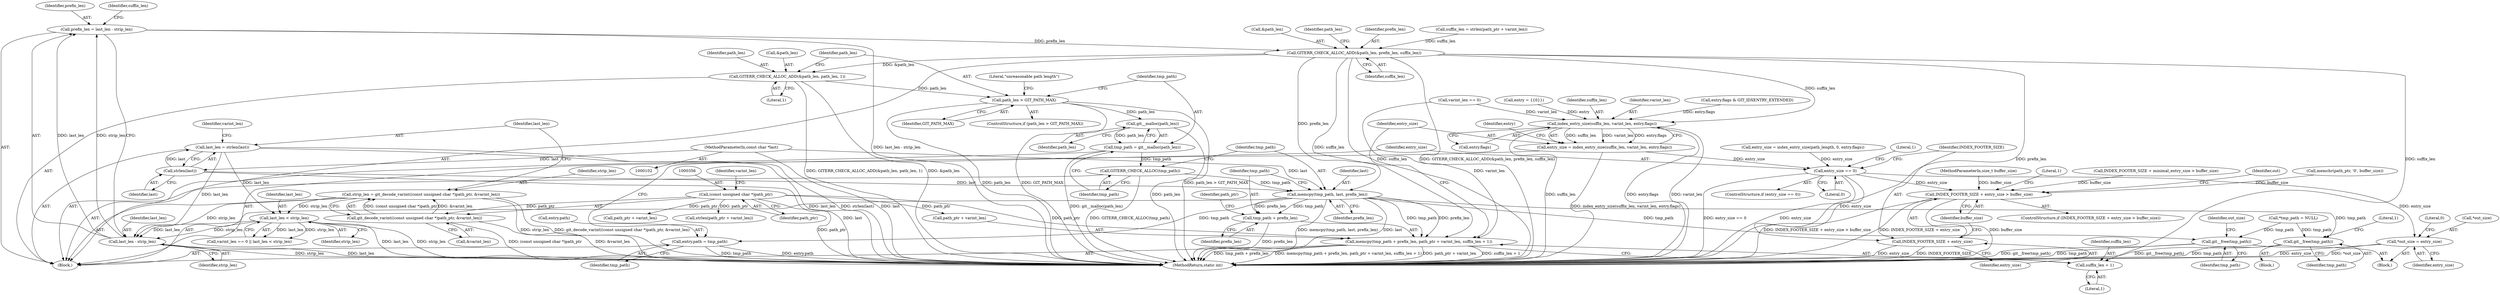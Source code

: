 digraph "0_libgit2_3db1af1f370295ad5355b8f64b865a2a357bcac0@integer" {
"1000375" [label="(Call,prefix_len = last_len - strip_len)"];
"1000377" [label="(Call,last_len - strip_len)"];
"1000360" [label="(Call,last_len = strlen(last))"];
"1000362" [label="(Call,strlen(last))"];
"1000108" [label="(MethodParameterIn,const char *last)"];
"1000369" [label="(Call,last_len < strip_len)"];
"1000352" [label="(Call,strip_len = git_decode_varint((const unsigned char *)path_ptr, &varint_len))"];
"1000354" [label="(Call,git_decode_varint((const unsigned char *)path_ptr, &varint_len))"];
"1000355" [label="(Call,(const unsigned char *)path_ptr)"];
"1000386" [label="(Call,GITERR_CHECK_ALLOC_ADD(&path_len, prefix_len, suffix_len))"];
"1000391" [label="(Call,GITERR_CHECK_ALLOC_ADD(&path_len, path_len, 1))"];
"1000397" [label="(Call,path_len > GIT_PATH_MAX)"];
"1000405" [label="(Call,git__malloc(path_len))"];
"1000403" [label="(Call,tmp_path = git__malloc(path_len))"];
"1000407" [label="(Call,GITERR_CHECK_ALLOC(tmp_path))"];
"1000409" [label="(Call,memcpy(tmp_path, last, prefix_len))"];
"1000413" [label="(Call,memcpy(tmp_path + prefix_len, path_ptr + varint_len, suffix_len + 1))"];
"1000414" [label="(Call,tmp_path + prefix_len)"];
"1000431" [label="(Call,entry.path = tmp_path)"];
"1000461" [label="(Call,git__free(tmp_path))"];
"1000466" [label="(Call,git__free(tmp_path))"];
"1000420" [label="(Call,suffix_len + 1)"];
"1000425" [label="(Call,index_entry_size(suffix_len, varint_len, entry.flags))"];
"1000423" [label="(Call,entry_size = index_entry_size(suffix_len, varint_len, entry.flags))"];
"1000437" [label="(Call,entry_size == 0)"];
"1000444" [label="(Call,INDEX_FOOTER_SIZE + entry_size > buffer_size)"];
"1000445" [label="(Call,INDEX_FOOTER_SIZE + entry_size)"];
"1000468" [label="(Call,*out_size = entry_size)"];
"1000369" [label="(Call,last_len < strip_len)"];
"1000387" [label="(Call,&path_len)"];
"1000465" [label="(Literal,1)"];
"1000345" [label="(Block,)"];
"1000395" [label="(Literal,1)"];
"1000422" [label="(Literal,1)"];
"1000461" [label="(Call,git__free(tmp_path))"];
"1000413" [label="(Call,memcpy(tmp_path + prefix_len, path_ptr + varint_len, suffix_len + 1))"];
"1000397" [label="(Call,path_len > GIT_PATH_MAX)"];
"1000108" [label="(MethodParameterIn,const char *last)"];
"1000354" [label="(Call,git_decode_varint((const unsigned char *)path_ptr, &varint_len))"];
"1000357" [label="(Identifier,path_ptr)"];
"1000377" [label="(Call,last_len - strip_len)"];
"1000404" [label="(Identifier,tmp_path)"];
"1000410" [label="(Identifier,tmp_path)"];
"1000425" [label="(Call,index_entry_size(suffix_len, varint_len, entry.flags))"];
"1000107" [label="(MethodParameterIn,size_t buffer_size)"];
"1000363" [label="(Identifier,last)"];
"1000329" [label="(Call,entry_size = index_entry_size(path_length, 0, entry.flags))"];
"1000386" [label="(Call,GITERR_CHECK_ALLOC_ADD(&path_len, prefix_len, suffix_len))"];
"1000392" [label="(Call,&path_len)"];
"1000420" [label="(Call,suffix_len + 1)"];
"1000407" [label="(Call,GITERR_CHECK_ALLOC(tmp_path))"];
"1000375" [label="(Call,prefix_len = last_len - strip_len)"];
"1000423" [label="(Call,entry_size = index_entry_size(suffix_len, varint_len, entry.flags))"];
"1000371" [label="(Identifier,strip_len)"];
"1000447" [label="(Identifier,entry_size)"];
"1000467" [label="(Identifier,tmp_path)"];
"1000451" [label="(Literal,1)"];
"1000390" [label="(Identifier,suffix_len)"];
"1000466" [label="(Call,git__free(tmp_path))"];
"1000361" [label="(Identifier,last_len)"];
"1000367" [label="(Identifier,varint_len)"];
"1000432" [label="(Call,entry.path)"];
"1000433" [label="(Identifier,entry)"];
"1000366" [label="(Call,varint_len == 0)"];
"1000353" [label="(Identifier,strip_len)"];
"1000437" [label="(Call,entry_size == 0)"];
"1000444" [label="(Call,INDEX_FOOTER_SIZE + entry_size > buffer_size)"];
"1000383" [label="(Call,path_ptr + varint_len)"];
"1000358" [label="(Call,&varint_len)"];
"1000462" [label="(Identifier,tmp_path)"];
"1000352" [label="(Call,strip_len = git_decode_varint((const unsigned char *)path_ptr, &varint_len))"];
"1000382" [label="(Call,strlen(path_ptr + varint_len))"];
"1000370" [label="(Identifier,last_len)"];
"1000359" [label="(Identifier,varint_len)"];
"1000393" [label="(Identifier,path_len)"];
"1000431" [label="(Call,entry.path = tmp_path)"];
"1000376" [label="(Identifier,prefix_len)"];
"1000474" [label="(MethodReturn,static int)"];
"1000130" [label="(Call,INDEX_FOOTER_SIZE + minimal_entry_size > buffer_size)"];
"1000417" [label="(Call,path_ptr + varint_len)"];
"1000415" [label="(Identifier,tmp_path)"];
"1000379" [label="(Identifier,strip_len)"];
"1000414" [label="(Call,tmp_path + prefix_len)"];
"1000443" [label="(ControlStructure,if (INDEX_FOOTER_SIZE + entry_size > buffer_size))"];
"1000416" [label="(Identifier,prefix_len)"];
"1000362" [label="(Call,strlen(last))"];
"1000402" [label="(Literal,\"unreasonable path length\")"];
"1000446" [label="(Identifier,INDEX_FOOTER_SIZE)"];
"1000389" [label="(Identifier,prefix_len)"];
"1000408" [label="(Identifier,tmp_path)"];
"1000427" [label="(Identifier,varint_len)"];
"1000471" [label="(Identifier,entry_size)"];
"1000411" [label="(Identifier,last)"];
"1000262" [label="(Call,entry.flags & GIT_IDXENTRY_EXTENDED)"];
"1000439" [label="(Literal,0)"];
"1000424" [label="(Identifier,entry_size)"];
"1000470" [label="(Identifier,out_size)"];
"1000436" [label="(ControlStructure,if (entry_size == 0))"];
"1000381" [label="(Identifier,suffix_len)"];
"1000412" [label="(Identifier,prefix_len)"];
"1000455" [label="(Identifier,out)"];
"1000115" [label="(Call,entry = {{0}})"];
"1000445" [label="(Call,INDEX_FOOTER_SIZE + entry_size)"];
"1000468" [label="(Call,*out_size = entry_size)"];
"1000469" [label="(Call,*out_size)"];
"1000391" [label="(Call,GITERR_CHECK_ALLOC_ADD(&path_len, path_len, 1))"];
"1000126" [label="(Call,*tmp_path = NULL)"];
"1000421" [label="(Identifier,suffix_len)"];
"1000403" [label="(Call,tmp_path = git__malloc(path_len))"];
"1000399" [label="(Identifier,GIT_PATH_MAX)"];
"1000448" [label="(Identifier,buffer_size)"];
"1000438" [label="(Identifier,entry_size)"];
"1000380" [label="(Call,suffix_len = strlen(path_ptr + varint_len))"];
"1000365" [label="(Call,varint_len == 0 || last_len < strip_len)"];
"1000109" [label="(Block,)"];
"1000426" [label="(Identifier,suffix_len)"];
"1000394" [label="(Identifier,path_len)"];
"1000409" [label="(Call,memcpy(tmp_path, last, prefix_len))"];
"1000398" [label="(Identifier,path_len)"];
"1000360" [label="(Call,last_len = strlen(last))"];
"1000355" [label="(Call,(const unsigned char *)path_ptr)"];
"1000406" [label="(Identifier,path_len)"];
"1000378" [label="(Identifier,last_len)"];
"1000313" [label="(Call,memchr(path_ptr, '\0', buffer_size))"];
"1000405" [label="(Call,git__malloc(path_len))"];
"1000435" [label="(Identifier,tmp_path)"];
"1000473" [label="(Literal,0)"];
"1000442" [label="(Literal,1)"];
"1000396" [label="(ControlStructure,if (path_len > GIT_PATH_MAX))"];
"1000428" [label="(Call,entry.flags)"];
"1000460" [label="(Block,)"];
"1000418" [label="(Identifier,path_ptr)"];
"1000375" -> "1000345"  [label="AST: "];
"1000375" -> "1000377"  [label="CFG: "];
"1000376" -> "1000375"  [label="AST: "];
"1000377" -> "1000375"  [label="AST: "];
"1000381" -> "1000375"  [label="CFG: "];
"1000375" -> "1000474"  [label="DDG: last_len - strip_len"];
"1000377" -> "1000375"  [label="DDG: last_len"];
"1000377" -> "1000375"  [label="DDG: strip_len"];
"1000375" -> "1000386"  [label="DDG: prefix_len"];
"1000377" -> "1000379"  [label="CFG: "];
"1000378" -> "1000377"  [label="AST: "];
"1000379" -> "1000377"  [label="AST: "];
"1000377" -> "1000474"  [label="DDG: strip_len"];
"1000377" -> "1000474"  [label="DDG: last_len"];
"1000360" -> "1000377"  [label="DDG: last_len"];
"1000369" -> "1000377"  [label="DDG: last_len"];
"1000369" -> "1000377"  [label="DDG: strip_len"];
"1000352" -> "1000377"  [label="DDG: strip_len"];
"1000360" -> "1000345"  [label="AST: "];
"1000360" -> "1000362"  [label="CFG: "];
"1000361" -> "1000360"  [label="AST: "];
"1000362" -> "1000360"  [label="AST: "];
"1000367" -> "1000360"  [label="CFG: "];
"1000360" -> "1000474"  [label="DDG: last_len"];
"1000360" -> "1000474"  [label="DDG: strlen(last)"];
"1000362" -> "1000360"  [label="DDG: last"];
"1000360" -> "1000369"  [label="DDG: last_len"];
"1000362" -> "1000363"  [label="CFG: "];
"1000363" -> "1000362"  [label="AST: "];
"1000362" -> "1000474"  [label="DDG: last"];
"1000108" -> "1000362"  [label="DDG: last"];
"1000362" -> "1000409"  [label="DDG: last"];
"1000108" -> "1000102"  [label="AST: "];
"1000108" -> "1000474"  [label="DDG: last"];
"1000108" -> "1000409"  [label="DDG: last"];
"1000369" -> "1000365"  [label="AST: "];
"1000369" -> "1000371"  [label="CFG: "];
"1000370" -> "1000369"  [label="AST: "];
"1000371" -> "1000369"  [label="AST: "];
"1000365" -> "1000369"  [label="CFG: "];
"1000369" -> "1000474"  [label="DDG: last_len"];
"1000369" -> "1000474"  [label="DDG: strip_len"];
"1000369" -> "1000365"  [label="DDG: last_len"];
"1000369" -> "1000365"  [label="DDG: strip_len"];
"1000352" -> "1000369"  [label="DDG: strip_len"];
"1000352" -> "1000345"  [label="AST: "];
"1000352" -> "1000354"  [label="CFG: "];
"1000353" -> "1000352"  [label="AST: "];
"1000354" -> "1000352"  [label="AST: "];
"1000361" -> "1000352"  [label="CFG: "];
"1000352" -> "1000474"  [label="DDG: strip_len"];
"1000352" -> "1000474"  [label="DDG: git_decode_varint((const unsigned char *)path_ptr, &varint_len)"];
"1000354" -> "1000352"  [label="DDG: (const unsigned char *)path_ptr"];
"1000354" -> "1000352"  [label="DDG: &varint_len"];
"1000354" -> "1000358"  [label="CFG: "];
"1000355" -> "1000354"  [label="AST: "];
"1000358" -> "1000354"  [label="AST: "];
"1000354" -> "1000474"  [label="DDG: &varint_len"];
"1000354" -> "1000474"  [label="DDG: (const unsigned char *)path_ptr"];
"1000355" -> "1000354"  [label="DDG: path_ptr"];
"1000355" -> "1000357"  [label="CFG: "];
"1000356" -> "1000355"  [label="AST: "];
"1000357" -> "1000355"  [label="AST: "];
"1000359" -> "1000355"  [label="CFG: "];
"1000355" -> "1000474"  [label="DDG: path_ptr"];
"1000355" -> "1000382"  [label="DDG: path_ptr"];
"1000355" -> "1000383"  [label="DDG: path_ptr"];
"1000355" -> "1000413"  [label="DDG: path_ptr"];
"1000355" -> "1000417"  [label="DDG: path_ptr"];
"1000386" -> "1000345"  [label="AST: "];
"1000386" -> "1000390"  [label="CFG: "];
"1000387" -> "1000386"  [label="AST: "];
"1000389" -> "1000386"  [label="AST: "];
"1000390" -> "1000386"  [label="AST: "];
"1000393" -> "1000386"  [label="CFG: "];
"1000386" -> "1000474"  [label="DDG: prefix_len"];
"1000386" -> "1000474"  [label="DDG: suffix_len"];
"1000386" -> "1000474"  [label="DDG: GITERR_CHECK_ALLOC_ADD(&path_len, prefix_len, suffix_len)"];
"1000380" -> "1000386"  [label="DDG: suffix_len"];
"1000386" -> "1000391"  [label="DDG: &path_len"];
"1000386" -> "1000409"  [label="DDG: prefix_len"];
"1000386" -> "1000413"  [label="DDG: suffix_len"];
"1000386" -> "1000420"  [label="DDG: suffix_len"];
"1000386" -> "1000425"  [label="DDG: suffix_len"];
"1000391" -> "1000345"  [label="AST: "];
"1000391" -> "1000395"  [label="CFG: "];
"1000392" -> "1000391"  [label="AST: "];
"1000394" -> "1000391"  [label="AST: "];
"1000395" -> "1000391"  [label="AST: "];
"1000398" -> "1000391"  [label="CFG: "];
"1000391" -> "1000474"  [label="DDG: &path_len"];
"1000391" -> "1000474"  [label="DDG: GITERR_CHECK_ALLOC_ADD(&path_len, path_len, 1)"];
"1000391" -> "1000397"  [label="DDG: path_len"];
"1000397" -> "1000396"  [label="AST: "];
"1000397" -> "1000399"  [label="CFG: "];
"1000398" -> "1000397"  [label="AST: "];
"1000399" -> "1000397"  [label="AST: "];
"1000402" -> "1000397"  [label="CFG: "];
"1000404" -> "1000397"  [label="CFG: "];
"1000397" -> "1000474"  [label="DDG: path_len > GIT_PATH_MAX"];
"1000397" -> "1000474"  [label="DDG: path_len"];
"1000397" -> "1000474"  [label="DDG: GIT_PATH_MAX"];
"1000397" -> "1000405"  [label="DDG: path_len"];
"1000405" -> "1000403"  [label="AST: "];
"1000405" -> "1000406"  [label="CFG: "];
"1000406" -> "1000405"  [label="AST: "];
"1000403" -> "1000405"  [label="CFG: "];
"1000405" -> "1000474"  [label="DDG: path_len"];
"1000405" -> "1000403"  [label="DDG: path_len"];
"1000403" -> "1000345"  [label="AST: "];
"1000404" -> "1000403"  [label="AST: "];
"1000408" -> "1000403"  [label="CFG: "];
"1000403" -> "1000474"  [label="DDG: git__malloc(path_len)"];
"1000403" -> "1000407"  [label="DDG: tmp_path"];
"1000407" -> "1000345"  [label="AST: "];
"1000407" -> "1000408"  [label="CFG: "];
"1000408" -> "1000407"  [label="AST: "];
"1000410" -> "1000407"  [label="CFG: "];
"1000407" -> "1000474"  [label="DDG: GITERR_CHECK_ALLOC(tmp_path)"];
"1000407" -> "1000409"  [label="DDG: tmp_path"];
"1000409" -> "1000345"  [label="AST: "];
"1000409" -> "1000412"  [label="CFG: "];
"1000410" -> "1000409"  [label="AST: "];
"1000411" -> "1000409"  [label="AST: "];
"1000412" -> "1000409"  [label="AST: "];
"1000415" -> "1000409"  [label="CFG: "];
"1000409" -> "1000474"  [label="DDG: last"];
"1000409" -> "1000474"  [label="DDG: memcpy(tmp_path, last, prefix_len)"];
"1000409" -> "1000413"  [label="DDG: tmp_path"];
"1000409" -> "1000413"  [label="DDG: prefix_len"];
"1000409" -> "1000414"  [label="DDG: tmp_path"];
"1000409" -> "1000414"  [label="DDG: prefix_len"];
"1000409" -> "1000431"  [label="DDG: tmp_path"];
"1000409" -> "1000461"  [label="DDG: tmp_path"];
"1000409" -> "1000466"  [label="DDG: tmp_path"];
"1000413" -> "1000345"  [label="AST: "];
"1000413" -> "1000420"  [label="CFG: "];
"1000414" -> "1000413"  [label="AST: "];
"1000417" -> "1000413"  [label="AST: "];
"1000420" -> "1000413"  [label="AST: "];
"1000424" -> "1000413"  [label="CFG: "];
"1000413" -> "1000474"  [label="DDG: suffix_len + 1"];
"1000413" -> "1000474"  [label="DDG: tmp_path + prefix_len"];
"1000413" -> "1000474"  [label="DDG: memcpy(tmp_path + prefix_len, path_ptr + varint_len, suffix_len + 1)"];
"1000413" -> "1000474"  [label="DDG: path_ptr + varint_len"];
"1000366" -> "1000413"  [label="DDG: varint_len"];
"1000414" -> "1000416"  [label="CFG: "];
"1000415" -> "1000414"  [label="AST: "];
"1000416" -> "1000414"  [label="AST: "];
"1000418" -> "1000414"  [label="CFG: "];
"1000414" -> "1000474"  [label="DDG: prefix_len"];
"1000431" -> "1000345"  [label="AST: "];
"1000431" -> "1000435"  [label="CFG: "];
"1000432" -> "1000431"  [label="AST: "];
"1000435" -> "1000431"  [label="AST: "];
"1000438" -> "1000431"  [label="CFG: "];
"1000431" -> "1000474"  [label="DDG: entry.path"];
"1000431" -> "1000474"  [label="DDG: tmp_path"];
"1000461" -> "1000460"  [label="AST: "];
"1000461" -> "1000462"  [label="CFG: "];
"1000462" -> "1000461"  [label="AST: "];
"1000465" -> "1000461"  [label="CFG: "];
"1000461" -> "1000474"  [label="DDG: git__free(tmp_path)"];
"1000461" -> "1000474"  [label="DDG: tmp_path"];
"1000126" -> "1000461"  [label="DDG: tmp_path"];
"1000466" -> "1000109"  [label="AST: "];
"1000466" -> "1000467"  [label="CFG: "];
"1000467" -> "1000466"  [label="AST: "];
"1000470" -> "1000466"  [label="CFG: "];
"1000466" -> "1000474"  [label="DDG: tmp_path"];
"1000466" -> "1000474"  [label="DDG: git__free(tmp_path)"];
"1000126" -> "1000466"  [label="DDG: tmp_path"];
"1000420" -> "1000422"  [label="CFG: "];
"1000421" -> "1000420"  [label="AST: "];
"1000422" -> "1000420"  [label="AST: "];
"1000425" -> "1000423"  [label="AST: "];
"1000425" -> "1000428"  [label="CFG: "];
"1000426" -> "1000425"  [label="AST: "];
"1000427" -> "1000425"  [label="AST: "];
"1000428" -> "1000425"  [label="AST: "];
"1000423" -> "1000425"  [label="CFG: "];
"1000425" -> "1000474"  [label="DDG: entry.flags"];
"1000425" -> "1000474"  [label="DDG: varint_len"];
"1000425" -> "1000474"  [label="DDG: suffix_len"];
"1000425" -> "1000423"  [label="DDG: suffix_len"];
"1000425" -> "1000423"  [label="DDG: varint_len"];
"1000425" -> "1000423"  [label="DDG: entry.flags"];
"1000366" -> "1000425"  [label="DDG: varint_len"];
"1000262" -> "1000425"  [label="DDG: entry.flags"];
"1000115" -> "1000425"  [label="DDG: entry"];
"1000423" -> "1000345"  [label="AST: "];
"1000424" -> "1000423"  [label="AST: "];
"1000433" -> "1000423"  [label="CFG: "];
"1000423" -> "1000474"  [label="DDG: index_entry_size(suffix_len, varint_len, entry.flags)"];
"1000423" -> "1000437"  [label="DDG: entry_size"];
"1000437" -> "1000436"  [label="AST: "];
"1000437" -> "1000439"  [label="CFG: "];
"1000438" -> "1000437"  [label="AST: "];
"1000439" -> "1000437"  [label="AST: "];
"1000442" -> "1000437"  [label="CFG: "];
"1000446" -> "1000437"  [label="CFG: "];
"1000437" -> "1000474"  [label="DDG: entry_size == 0"];
"1000437" -> "1000474"  [label="DDG: entry_size"];
"1000329" -> "1000437"  [label="DDG: entry_size"];
"1000437" -> "1000444"  [label="DDG: entry_size"];
"1000437" -> "1000445"  [label="DDG: entry_size"];
"1000437" -> "1000468"  [label="DDG: entry_size"];
"1000444" -> "1000443"  [label="AST: "];
"1000444" -> "1000448"  [label="CFG: "];
"1000445" -> "1000444"  [label="AST: "];
"1000448" -> "1000444"  [label="AST: "];
"1000451" -> "1000444"  [label="CFG: "];
"1000455" -> "1000444"  [label="CFG: "];
"1000444" -> "1000474"  [label="DDG: INDEX_FOOTER_SIZE + entry_size"];
"1000444" -> "1000474"  [label="DDG: buffer_size"];
"1000444" -> "1000474"  [label="DDG: INDEX_FOOTER_SIZE + entry_size > buffer_size"];
"1000313" -> "1000444"  [label="DDG: buffer_size"];
"1000130" -> "1000444"  [label="DDG: buffer_size"];
"1000107" -> "1000444"  [label="DDG: buffer_size"];
"1000445" -> "1000447"  [label="CFG: "];
"1000446" -> "1000445"  [label="AST: "];
"1000447" -> "1000445"  [label="AST: "];
"1000448" -> "1000445"  [label="CFG: "];
"1000445" -> "1000474"  [label="DDG: INDEX_FOOTER_SIZE"];
"1000445" -> "1000474"  [label="DDG: entry_size"];
"1000468" -> "1000109"  [label="AST: "];
"1000468" -> "1000471"  [label="CFG: "];
"1000469" -> "1000468"  [label="AST: "];
"1000471" -> "1000468"  [label="AST: "];
"1000473" -> "1000468"  [label="CFG: "];
"1000468" -> "1000474"  [label="DDG: *out_size"];
"1000468" -> "1000474"  [label="DDG: entry_size"];
}
